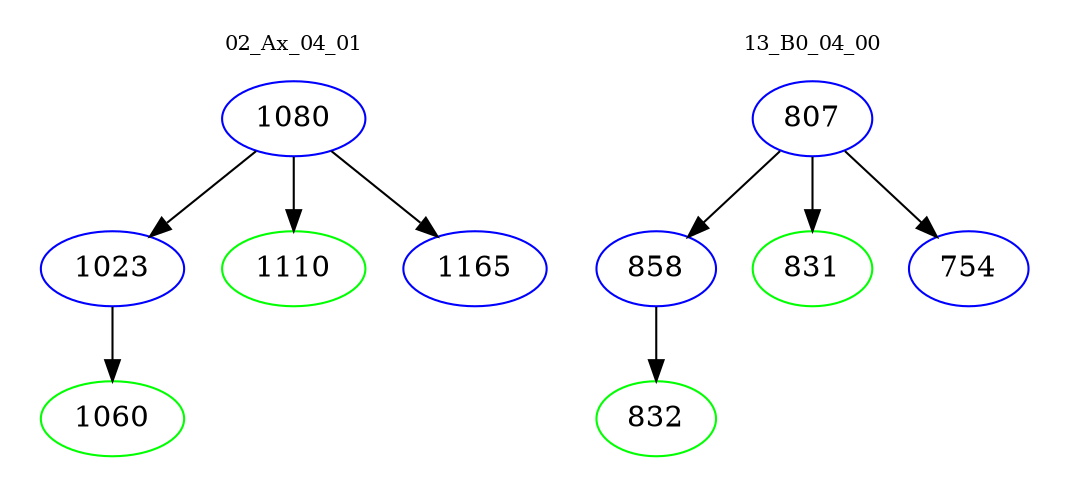 digraph{
subgraph cluster_0 {
color = white
label = "02_Ax_04_01";
fontsize=10;
T0_1080 [label="1080", color="blue"]
T0_1080 -> T0_1023 [color="black"]
T0_1023 [label="1023", color="blue"]
T0_1023 -> T0_1060 [color="black"]
T0_1060 [label="1060", color="green"]
T0_1080 -> T0_1110 [color="black"]
T0_1110 [label="1110", color="green"]
T0_1080 -> T0_1165 [color="black"]
T0_1165 [label="1165", color="blue"]
}
subgraph cluster_1 {
color = white
label = "13_B0_04_00";
fontsize=10;
T1_807 [label="807", color="blue"]
T1_807 -> T1_858 [color="black"]
T1_858 [label="858", color="blue"]
T1_858 -> T1_832 [color="black"]
T1_832 [label="832", color="green"]
T1_807 -> T1_831 [color="black"]
T1_831 [label="831", color="green"]
T1_807 -> T1_754 [color="black"]
T1_754 [label="754", color="blue"]
}
}
